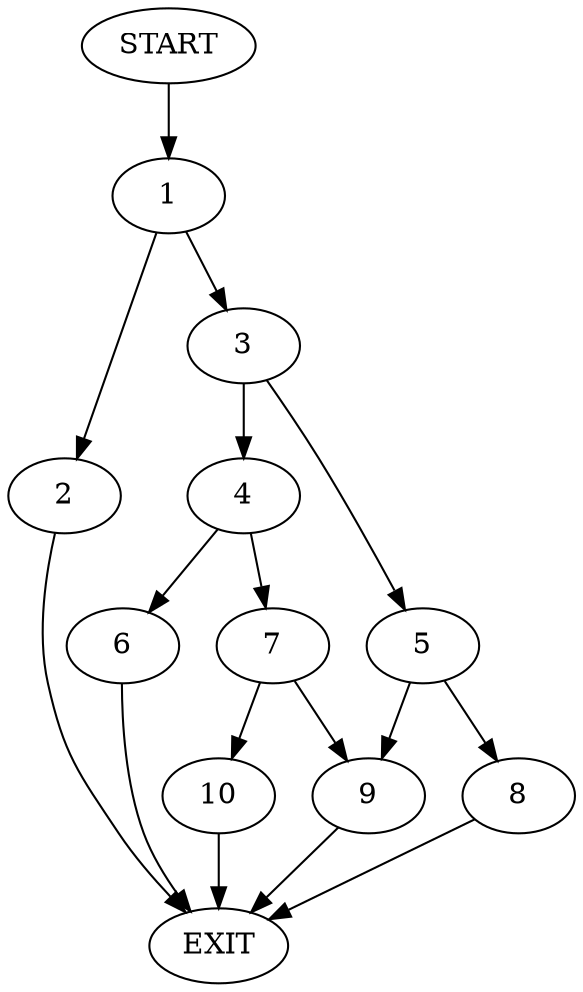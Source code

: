 digraph {
0 [label="START"]
11 [label="EXIT"]
0 -> 1
1 -> 2
1 -> 3
2 -> 11
3 -> 4
3 -> 5
4 -> 6
4 -> 7
5 -> 8
5 -> 9
6 -> 11
7 -> 10
7 -> 9
9 -> 11
10 -> 11
8 -> 11
}
